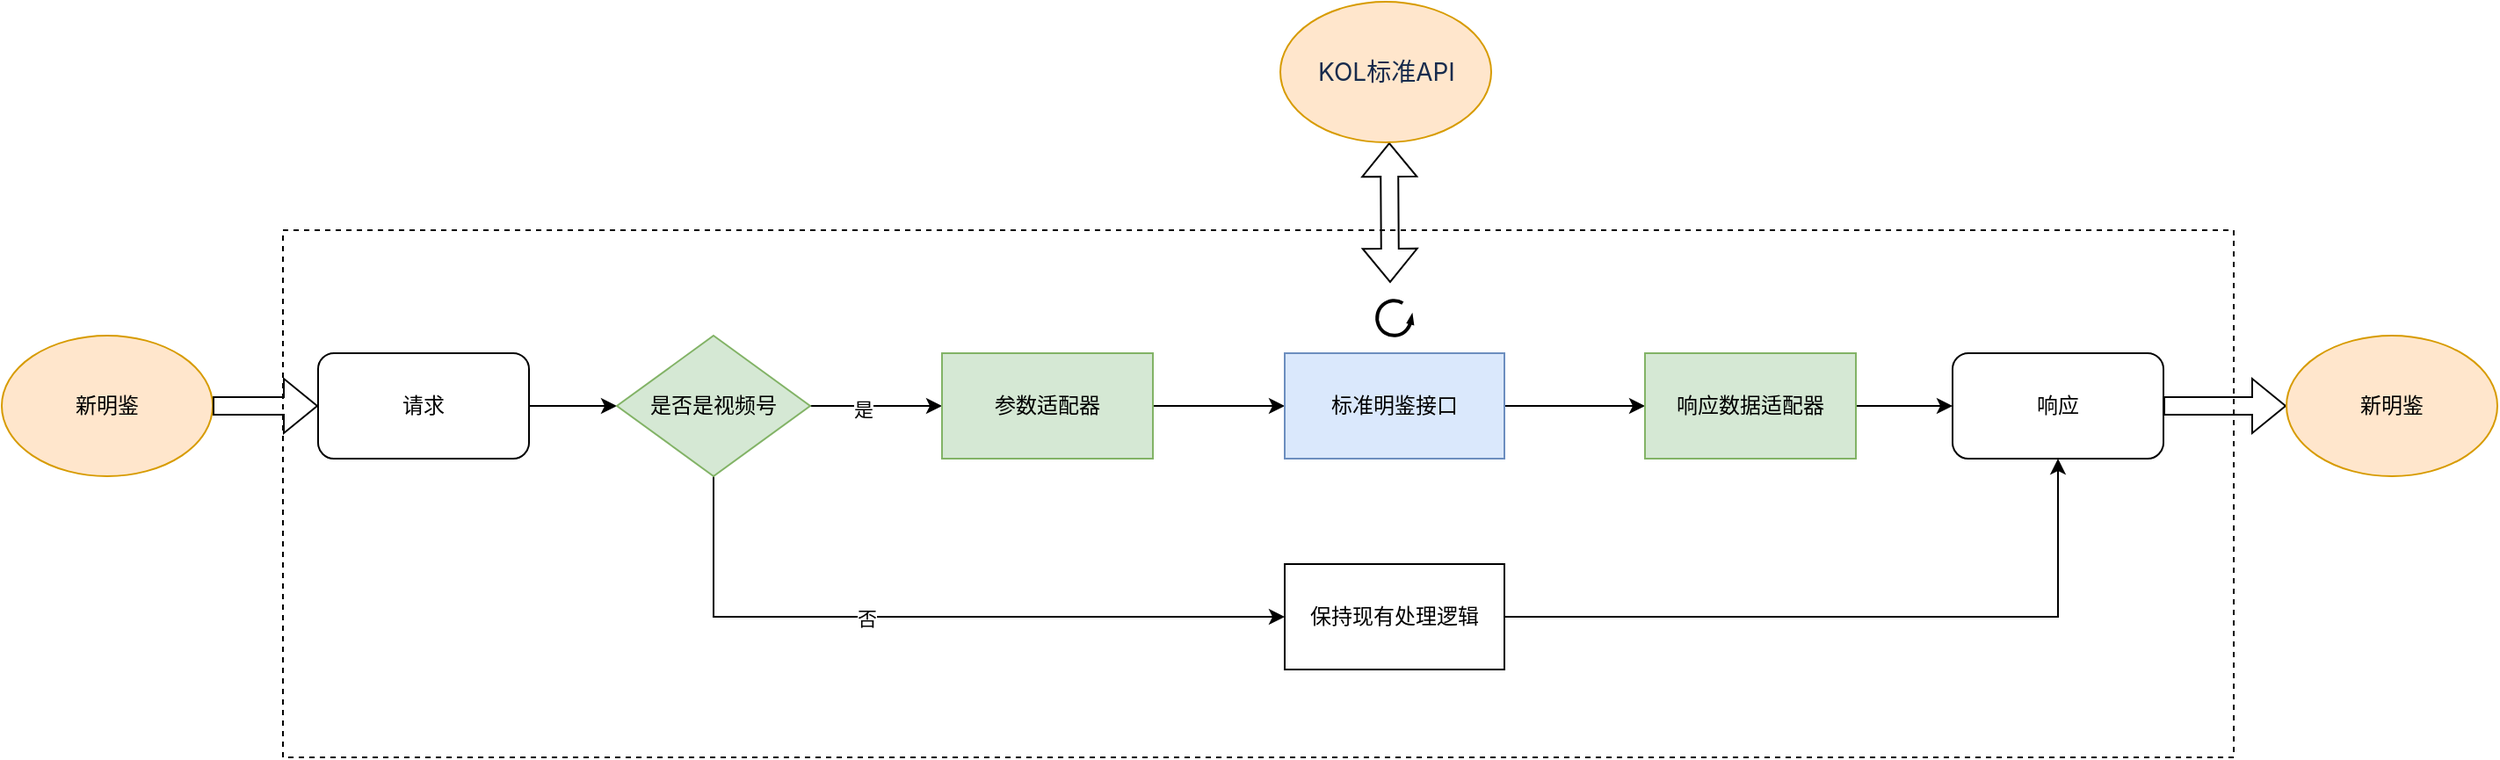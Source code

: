 <mxfile version="18.0.2" type="github">
  <diagram id="C5RBs43oDa-KdzZeNtuy" name="Page-1">
    <mxGraphModel dx="1426" dy="826" grid="1" gridSize="10" guides="1" tooltips="1" connect="1" arrows="1" fold="1" page="1" pageScale="1" pageWidth="2339" pageHeight="3300" math="0" shadow="0">
      <root>
        <mxCell id="WIyWlLk6GJQsqaUBKTNV-0" />
        <mxCell id="WIyWlLk6GJQsqaUBKTNV-1" parent="WIyWlLk6GJQsqaUBKTNV-0" />
        <mxCell id="xMZHpfmWbodK0x_E7PSt-20" value="" style="rounded=0;whiteSpace=wrap;html=1;gradientColor=none;fillColor=none;dashed=1;" vertex="1" parent="WIyWlLk6GJQsqaUBKTNV-1">
          <mxGeometry x="940" y="270" width="1110" height="300" as="geometry" />
        </mxCell>
        <mxCell id="xMZHpfmWbodK0x_E7PSt-1" style="edgeStyle=orthogonalEdgeStyle;rounded=0;orthogonalLoop=1;jettySize=auto;html=1;exitX=1;exitY=0.5;exitDx=0;exitDy=0;" edge="1" parent="WIyWlLk6GJQsqaUBKTNV-1" source="xMZHpfmWbodK0x_E7PSt-0">
          <mxGeometry relative="1" as="geometry">
            <mxPoint x="1130" y="370" as="targetPoint" />
          </mxGeometry>
        </mxCell>
        <mxCell id="xMZHpfmWbodK0x_E7PSt-0" value="请求" style="rounded=1;whiteSpace=wrap;html=1;" vertex="1" parent="WIyWlLk6GJQsqaUBKTNV-1">
          <mxGeometry x="960" y="340" width="120" height="60" as="geometry" />
        </mxCell>
        <mxCell id="xMZHpfmWbodK0x_E7PSt-4" value="" style="edgeStyle=orthogonalEdgeStyle;rounded=0;orthogonalLoop=1;jettySize=auto;html=1;" edge="1" parent="WIyWlLk6GJQsqaUBKTNV-1" source="xMZHpfmWbodK0x_E7PSt-2" target="xMZHpfmWbodK0x_E7PSt-3">
          <mxGeometry relative="1" as="geometry" />
        </mxCell>
        <mxCell id="xMZHpfmWbodK0x_E7PSt-5" value="是" style="edgeLabel;html=1;align=center;verticalAlign=middle;resizable=0;points=[];" vertex="1" connectable="0" parent="xMZHpfmWbodK0x_E7PSt-4">
          <mxGeometry x="-0.2" y="-2" relative="1" as="geometry">
            <mxPoint as="offset" />
          </mxGeometry>
        </mxCell>
        <mxCell id="xMZHpfmWbodK0x_E7PSt-14" value="" style="edgeStyle=orthogonalEdgeStyle;rounded=0;orthogonalLoop=1;jettySize=auto;html=1;exitX=0.5;exitY=1;exitDx=0;exitDy=0;entryX=0;entryY=0.5;entryDx=0;entryDy=0;" edge="1" parent="WIyWlLk6GJQsqaUBKTNV-1" source="xMZHpfmWbodK0x_E7PSt-2" target="xMZHpfmWbodK0x_E7PSt-13">
          <mxGeometry relative="1" as="geometry" />
        </mxCell>
        <mxCell id="xMZHpfmWbodK0x_E7PSt-16" value="否" style="edgeLabel;html=1;align=center;verticalAlign=middle;resizable=0;points=[];" vertex="1" connectable="0" parent="xMZHpfmWbodK0x_E7PSt-14">
          <mxGeometry x="-0.175" y="-1" relative="1" as="geometry">
            <mxPoint as="offset" />
          </mxGeometry>
        </mxCell>
        <mxCell id="xMZHpfmWbodK0x_E7PSt-2" value="是否是视频号" style="rhombus;whiteSpace=wrap;html=1;fillColor=#d5e8d4;strokeColor=#82b366;" vertex="1" parent="WIyWlLk6GJQsqaUBKTNV-1">
          <mxGeometry x="1130" y="330" width="110" height="80" as="geometry" />
        </mxCell>
        <mxCell id="xMZHpfmWbodK0x_E7PSt-7" value="" style="edgeStyle=orthogonalEdgeStyle;rounded=0;orthogonalLoop=1;jettySize=auto;html=1;" edge="1" parent="WIyWlLk6GJQsqaUBKTNV-1" source="xMZHpfmWbodK0x_E7PSt-3" target="xMZHpfmWbodK0x_E7PSt-6">
          <mxGeometry relative="1" as="geometry" />
        </mxCell>
        <mxCell id="xMZHpfmWbodK0x_E7PSt-3" value="参数适配器" style="whiteSpace=wrap;html=1;fillColor=#d5e8d4;strokeColor=#82b366;" vertex="1" parent="WIyWlLk6GJQsqaUBKTNV-1">
          <mxGeometry x="1315" y="340" width="120" height="60" as="geometry" />
        </mxCell>
        <mxCell id="xMZHpfmWbodK0x_E7PSt-9" value="" style="edgeStyle=orthogonalEdgeStyle;rounded=0;orthogonalLoop=1;jettySize=auto;html=1;" edge="1" parent="WIyWlLk6GJQsqaUBKTNV-1" source="xMZHpfmWbodK0x_E7PSt-6" target="xMZHpfmWbodK0x_E7PSt-8">
          <mxGeometry relative="1" as="geometry" />
        </mxCell>
        <mxCell id="xMZHpfmWbodK0x_E7PSt-6" value="标准明鉴接口" style="whiteSpace=wrap;html=1;fillColor=#dae8fc;strokeColor=#6c8ebf;" vertex="1" parent="WIyWlLk6GJQsqaUBKTNV-1">
          <mxGeometry x="1510" y="340" width="125" height="60" as="geometry" />
        </mxCell>
        <mxCell id="xMZHpfmWbodK0x_E7PSt-11" style="edgeStyle=orthogonalEdgeStyle;rounded=0;orthogonalLoop=1;jettySize=auto;html=1;exitX=1;exitY=0.5;exitDx=0;exitDy=0;entryX=0;entryY=0.5;entryDx=0;entryDy=0;" edge="1" parent="WIyWlLk6GJQsqaUBKTNV-1" source="xMZHpfmWbodK0x_E7PSt-8" target="xMZHpfmWbodK0x_E7PSt-10">
          <mxGeometry relative="1" as="geometry" />
        </mxCell>
        <mxCell id="xMZHpfmWbodK0x_E7PSt-8" value="响应数据适配器" style="whiteSpace=wrap;html=1;fillColor=#d5e8d4;strokeColor=#82b366;" vertex="1" parent="WIyWlLk6GJQsqaUBKTNV-1">
          <mxGeometry x="1715" y="340" width="120" height="60" as="geometry" />
        </mxCell>
        <mxCell id="xMZHpfmWbodK0x_E7PSt-10" value="响应" style="rounded=1;whiteSpace=wrap;html=1;" vertex="1" parent="WIyWlLk6GJQsqaUBKTNV-1">
          <mxGeometry x="1890" y="340" width="120" height="60" as="geometry" />
        </mxCell>
        <mxCell id="xMZHpfmWbodK0x_E7PSt-15" style="edgeStyle=orthogonalEdgeStyle;rounded=0;orthogonalLoop=1;jettySize=auto;html=1;entryX=0.5;entryY=1;entryDx=0;entryDy=0;" edge="1" parent="WIyWlLk6GJQsqaUBKTNV-1" source="xMZHpfmWbodK0x_E7PSt-13" target="xMZHpfmWbodK0x_E7PSt-10">
          <mxGeometry relative="1" as="geometry" />
        </mxCell>
        <mxCell id="xMZHpfmWbodK0x_E7PSt-13" value="保持现有处理逻辑" style="whiteSpace=wrap;html=1;" vertex="1" parent="WIyWlLk6GJQsqaUBKTNV-1">
          <mxGeometry x="1510" y="460" width="125" height="60" as="geometry" />
        </mxCell>
        <mxCell id="xMZHpfmWbodK0x_E7PSt-19" value="" style="verticalLabelPosition=bottom;html=1;verticalAlign=top;strokeWidth=2;shape=mxgraph.lean_mapping.physical_pull;pointerEvents=1;gradientColor=none;" vertex="1" parent="WIyWlLk6GJQsqaUBKTNV-1">
          <mxGeometry x="1562.5" y="310" width="20" height="20" as="geometry" />
        </mxCell>
        <mxCell id="xMZHpfmWbodK0x_E7PSt-21" value="新明鉴" style="ellipse;whiteSpace=wrap;html=1;fillColor=#ffe6cc;strokeColor=#d79b00;" vertex="1" parent="WIyWlLk6GJQsqaUBKTNV-1">
          <mxGeometry x="780" y="330" width="120" height="80" as="geometry" />
        </mxCell>
        <mxCell id="xMZHpfmWbodK0x_E7PSt-22" value="" style="shape=flexArrow;endArrow=classic;html=1;rounded=0;entryX=0;entryY=0.5;entryDx=0;entryDy=0;exitX=1;exitY=0.5;exitDx=0;exitDy=0;" edge="1" parent="WIyWlLk6GJQsqaUBKTNV-1" source="xMZHpfmWbodK0x_E7PSt-21" target="xMZHpfmWbodK0x_E7PSt-0">
          <mxGeometry width="50" height="50" relative="1" as="geometry">
            <mxPoint x="900" y="400" as="sourcePoint" />
            <mxPoint x="950" y="350" as="targetPoint" />
          </mxGeometry>
        </mxCell>
        <mxCell id="xMZHpfmWbodK0x_E7PSt-23" value="" style="shape=flexArrow;endArrow=classic;html=1;rounded=0;exitX=1;exitY=0.5;exitDx=0;exitDy=0;entryX=0;entryY=0.5;entryDx=0;entryDy=0;" edge="1" parent="WIyWlLk6GJQsqaUBKTNV-1" source="xMZHpfmWbodK0x_E7PSt-10" target="xMZHpfmWbodK0x_E7PSt-24">
          <mxGeometry width="50" height="50" relative="1" as="geometry">
            <mxPoint x="2010" y="390" as="sourcePoint" />
            <mxPoint x="2060" y="370" as="targetPoint" />
          </mxGeometry>
        </mxCell>
        <mxCell id="xMZHpfmWbodK0x_E7PSt-24" value="新明鉴" style="ellipse;whiteSpace=wrap;html=1;fillColor=#ffe6cc;strokeColor=#d79b00;" vertex="1" parent="WIyWlLk6GJQsqaUBKTNV-1">
          <mxGeometry x="2080" y="330" width="120" height="80" as="geometry" />
        </mxCell>
        <mxCell id="xMZHpfmWbodK0x_E7PSt-25" value="" style="shape=flexArrow;endArrow=classic;startArrow=classic;html=1;rounded=0;entryX=0.5;entryY=1;entryDx=0;entryDy=0;" edge="1" parent="WIyWlLk6GJQsqaUBKTNV-1">
          <mxGeometry width="100" height="100" relative="1" as="geometry">
            <mxPoint x="1570" y="300" as="sourcePoint" />
            <mxPoint x="1569.5" y="220" as="targetPoint" />
          </mxGeometry>
        </mxCell>
        <mxCell id="xMZHpfmWbodK0x_E7PSt-26" value="&lt;span style=&quot;color: rgb(23, 43, 77); font-family: -apple-system, &amp;quot;system-ui&amp;quot;, &amp;quot;Segoe UI&amp;quot;, Roboto, Oxygen, Ubuntu, &amp;quot;Fira Sans&amp;quot;, &amp;quot;Droid Sans&amp;quot;, &amp;quot;Helvetica Neue&amp;quot;, sans-serif; font-size: 14px; text-align: left;&quot;&gt;KOL标准API&lt;/span&gt;" style="ellipse;whiteSpace=wrap;html=1;fillColor=#ffe6cc;strokeColor=#d79b00;" vertex="1" parent="WIyWlLk6GJQsqaUBKTNV-1">
          <mxGeometry x="1507.5" y="140" width="120" height="80" as="geometry" />
        </mxCell>
      </root>
    </mxGraphModel>
  </diagram>
</mxfile>
